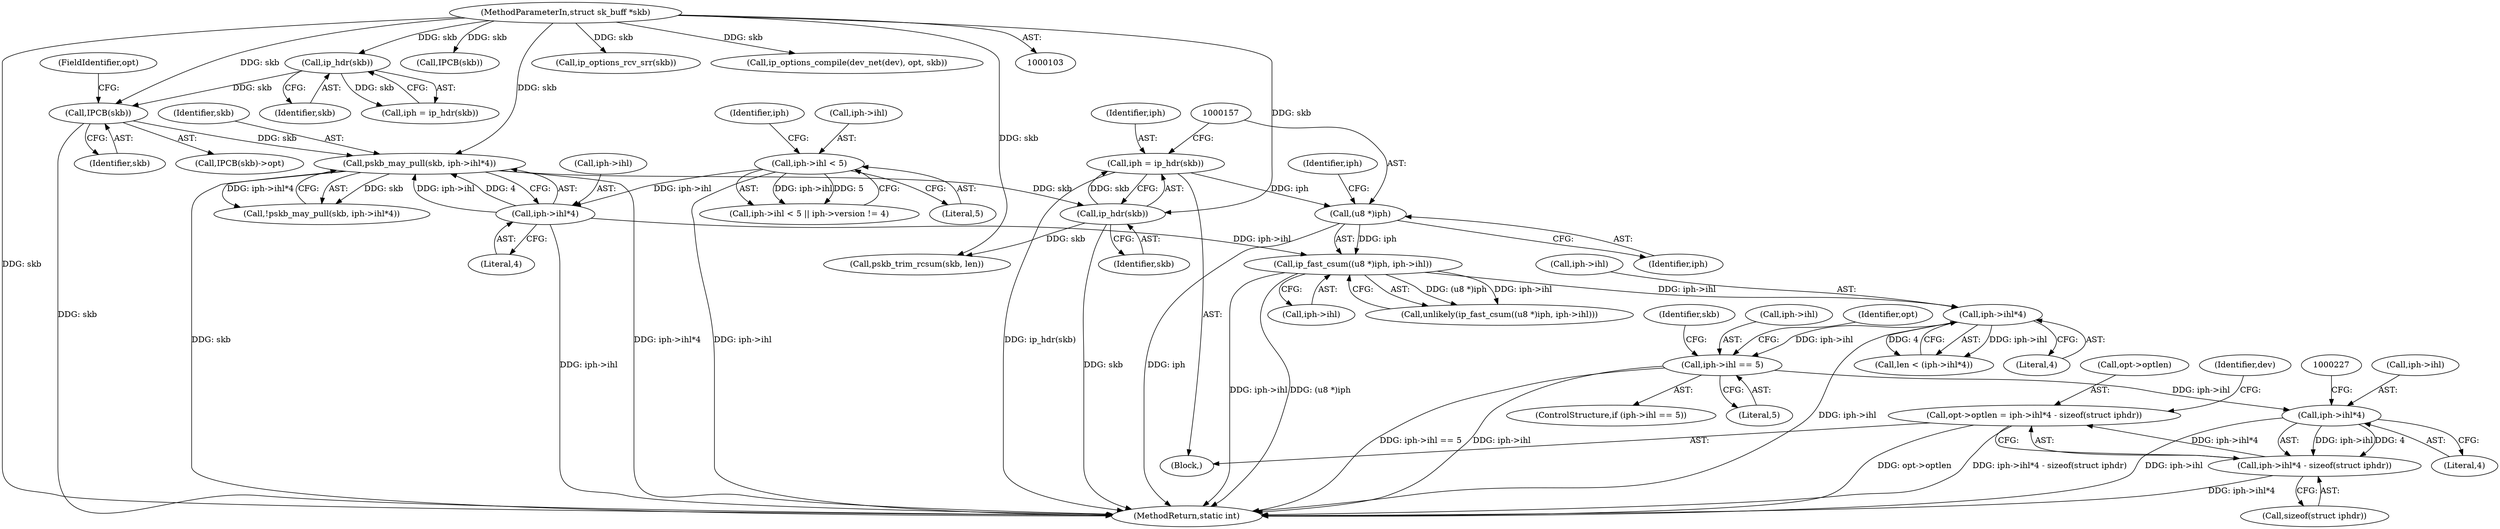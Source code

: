 digraph "1_linux_f8e9881c2aef1e982e5abc25c046820cd0b7cf64@API" {
"1000216" [label="(Call,opt->optlen = iph->ihl*4 - sizeof(struct iphdr))"];
"1000220" [label="(Call,iph->ihl*4 - sizeof(struct iphdr))"];
"1000221" [label="(Call,iph->ihl*4)"];
"1000202" [label="(Call,iph->ihl == 5)"];
"1000185" [label="(Call,iph->ihl*4)"];
"1000155" [label="(Call,ip_fast_csum((u8 *)iph, iph->ihl))"];
"1000156" [label="(Call,(u8 *)iph)"];
"1000149" [label="(Call,iph = ip_hdr(skb))"];
"1000151" [label="(Call,ip_hdr(skb))"];
"1000141" [label="(Call,pskb_may_pull(skb, iph->ihl*4))"];
"1000123" [label="(Call,IPCB(skb))"];
"1000117" [label="(Call,ip_hdr(skb))"];
"1000104" [label="(MethodParameterIn,struct sk_buff *skb)"];
"1000143" [label="(Call,iph->ihl*4)"];
"1000128" [label="(Call,iph->ihl < 5)"];
"1000209" [label="(Call,IPCB(skb))"];
"1000143" [label="(Call,iph->ihl*4)"];
"1000124" [label="(Identifier,skb)"];
"1000192" [label="(Call,pskb_trim_rcsum(skb, len))"];
"1000226" [label="(Call,sizeof(struct iphdr))"];
"1000156" [label="(Call,(u8 *)iph)"];
"1000254" [label="(Call,ip_options_rcv_srr(skb))"];
"1000128" [label="(Call,iph->ihl < 5)"];
"1000220" [label="(Call,iph->ihl*4 - sizeof(struct iphdr))"];
"1000150" [label="(Identifier,iph)"];
"1000141" [label="(Call,pskb_may_pull(skb, iph->ihl*4))"];
"1000218" [label="(Identifier,opt)"];
"1000186" [label="(Call,iph->ihl)"];
"1000118" [label="(Identifier,skb)"];
"1000210" [label="(Identifier,skb)"];
"1000123" [label="(Call,IPCB(skb))"];
"1000203" [label="(Call,iph->ihl)"];
"1000155" [label="(Call,ip_fast_csum((u8 *)iph, iph->ihl))"];
"1000152" [label="(Identifier,skb)"];
"1000125" [label="(FieldIdentifier,opt)"];
"1000115" [label="(Call,iph = ip_hdr(skb))"];
"1000159" [label="(Call,iph->ihl)"];
"1000140" [label="(Call,!pskb_may_pull(skb, iph->ihl*4))"];
"1000142" [label="(Identifier,skb)"];
"1000105" [label="(Block,)"];
"1000129" [label="(Call,iph->ihl)"];
"1000217" [label="(Call,opt->optlen)"];
"1000183" [label="(Call,len < (iph->ihl*4))"];
"1000127" [label="(Call,iph->ihl < 5 || iph->version != 4)"];
"1000144" [label="(Call,iph->ihl)"];
"1000229" [label="(Call,ip_options_compile(dev_net(dev), opt, skb))"];
"1000201" [label="(ControlStructure,if (iph->ihl == 5))"];
"1000117" [label="(Call,ip_hdr(skb))"];
"1000189" [label="(Literal,4)"];
"1000135" [label="(Identifier,iph)"];
"1000231" [label="(Identifier,dev)"];
"1000221" [label="(Call,iph->ihl*4)"];
"1000206" [label="(Literal,5)"];
"1000158" [label="(Identifier,iph)"];
"1000149" [label="(Call,iph = ip_hdr(skb))"];
"1000132" [label="(Literal,5)"];
"1000268" [label="(MethodReturn,static int)"];
"1000154" [label="(Call,unlikely(ip_fast_csum((u8 *)iph, iph->ihl)))"];
"1000122" [label="(Call,IPCB(skb)->opt)"];
"1000225" [label="(Literal,4)"];
"1000216" [label="(Call,opt->optlen = iph->ihl*4 - sizeof(struct iphdr))"];
"1000160" [label="(Identifier,iph)"];
"1000147" [label="(Literal,4)"];
"1000202" [label="(Call,iph->ihl == 5)"];
"1000222" [label="(Call,iph->ihl)"];
"1000104" [label="(MethodParameterIn,struct sk_buff *skb)"];
"1000185" [label="(Call,iph->ihl*4)"];
"1000151" [label="(Call,ip_hdr(skb))"];
"1000216" -> "1000105"  [label="AST: "];
"1000216" -> "1000220"  [label="CFG: "];
"1000217" -> "1000216"  [label="AST: "];
"1000220" -> "1000216"  [label="AST: "];
"1000231" -> "1000216"  [label="CFG: "];
"1000216" -> "1000268"  [label="DDG: opt->optlen"];
"1000216" -> "1000268"  [label="DDG: iph->ihl*4 - sizeof(struct iphdr)"];
"1000220" -> "1000216"  [label="DDG: iph->ihl*4"];
"1000220" -> "1000226"  [label="CFG: "];
"1000221" -> "1000220"  [label="AST: "];
"1000226" -> "1000220"  [label="AST: "];
"1000220" -> "1000268"  [label="DDG: iph->ihl*4"];
"1000221" -> "1000220"  [label="DDG: iph->ihl"];
"1000221" -> "1000220"  [label="DDG: 4"];
"1000221" -> "1000225"  [label="CFG: "];
"1000222" -> "1000221"  [label="AST: "];
"1000225" -> "1000221"  [label="AST: "];
"1000227" -> "1000221"  [label="CFG: "];
"1000221" -> "1000268"  [label="DDG: iph->ihl"];
"1000202" -> "1000221"  [label="DDG: iph->ihl"];
"1000202" -> "1000201"  [label="AST: "];
"1000202" -> "1000206"  [label="CFG: "];
"1000203" -> "1000202"  [label="AST: "];
"1000206" -> "1000202"  [label="AST: "];
"1000210" -> "1000202"  [label="CFG: "];
"1000218" -> "1000202"  [label="CFG: "];
"1000202" -> "1000268"  [label="DDG: iph->ihl"];
"1000202" -> "1000268"  [label="DDG: iph->ihl == 5"];
"1000185" -> "1000202"  [label="DDG: iph->ihl"];
"1000185" -> "1000183"  [label="AST: "];
"1000185" -> "1000189"  [label="CFG: "];
"1000186" -> "1000185"  [label="AST: "];
"1000189" -> "1000185"  [label="AST: "];
"1000183" -> "1000185"  [label="CFG: "];
"1000185" -> "1000268"  [label="DDG: iph->ihl"];
"1000185" -> "1000183"  [label="DDG: iph->ihl"];
"1000185" -> "1000183"  [label="DDG: 4"];
"1000155" -> "1000185"  [label="DDG: iph->ihl"];
"1000155" -> "1000154"  [label="AST: "];
"1000155" -> "1000159"  [label="CFG: "];
"1000156" -> "1000155"  [label="AST: "];
"1000159" -> "1000155"  [label="AST: "];
"1000154" -> "1000155"  [label="CFG: "];
"1000155" -> "1000268"  [label="DDG: iph->ihl"];
"1000155" -> "1000268"  [label="DDG: (u8 *)iph"];
"1000155" -> "1000154"  [label="DDG: (u8 *)iph"];
"1000155" -> "1000154"  [label="DDG: iph->ihl"];
"1000156" -> "1000155"  [label="DDG: iph"];
"1000143" -> "1000155"  [label="DDG: iph->ihl"];
"1000156" -> "1000158"  [label="CFG: "];
"1000157" -> "1000156"  [label="AST: "];
"1000158" -> "1000156"  [label="AST: "];
"1000160" -> "1000156"  [label="CFG: "];
"1000156" -> "1000268"  [label="DDG: iph"];
"1000149" -> "1000156"  [label="DDG: iph"];
"1000149" -> "1000105"  [label="AST: "];
"1000149" -> "1000151"  [label="CFG: "];
"1000150" -> "1000149"  [label="AST: "];
"1000151" -> "1000149"  [label="AST: "];
"1000157" -> "1000149"  [label="CFG: "];
"1000149" -> "1000268"  [label="DDG: ip_hdr(skb)"];
"1000151" -> "1000149"  [label="DDG: skb"];
"1000151" -> "1000152"  [label="CFG: "];
"1000152" -> "1000151"  [label="AST: "];
"1000151" -> "1000268"  [label="DDG: skb"];
"1000141" -> "1000151"  [label="DDG: skb"];
"1000104" -> "1000151"  [label="DDG: skb"];
"1000151" -> "1000192"  [label="DDG: skb"];
"1000141" -> "1000140"  [label="AST: "];
"1000141" -> "1000143"  [label="CFG: "];
"1000142" -> "1000141"  [label="AST: "];
"1000143" -> "1000141"  [label="AST: "];
"1000140" -> "1000141"  [label="CFG: "];
"1000141" -> "1000268"  [label="DDG: skb"];
"1000141" -> "1000268"  [label="DDG: iph->ihl*4"];
"1000141" -> "1000140"  [label="DDG: skb"];
"1000141" -> "1000140"  [label="DDG: iph->ihl*4"];
"1000123" -> "1000141"  [label="DDG: skb"];
"1000104" -> "1000141"  [label="DDG: skb"];
"1000143" -> "1000141"  [label="DDG: iph->ihl"];
"1000143" -> "1000141"  [label="DDG: 4"];
"1000123" -> "1000122"  [label="AST: "];
"1000123" -> "1000124"  [label="CFG: "];
"1000124" -> "1000123"  [label="AST: "];
"1000125" -> "1000123"  [label="CFG: "];
"1000123" -> "1000268"  [label="DDG: skb"];
"1000117" -> "1000123"  [label="DDG: skb"];
"1000104" -> "1000123"  [label="DDG: skb"];
"1000117" -> "1000115"  [label="AST: "];
"1000117" -> "1000118"  [label="CFG: "];
"1000118" -> "1000117"  [label="AST: "];
"1000115" -> "1000117"  [label="CFG: "];
"1000117" -> "1000115"  [label="DDG: skb"];
"1000104" -> "1000117"  [label="DDG: skb"];
"1000104" -> "1000103"  [label="AST: "];
"1000104" -> "1000268"  [label="DDG: skb"];
"1000104" -> "1000192"  [label="DDG: skb"];
"1000104" -> "1000209"  [label="DDG: skb"];
"1000104" -> "1000229"  [label="DDG: skb"];
"1000104" -> "1000254"  [label="DDG: skb"];
"1000143" -> "1000147"  [label="CFG: "];
"1000144" -> "1000143"  [label="AST: "];
"1000147" -> "1000143"  [label="AST: "];
"1000143" -> "1000268"  [label="DDG: iph->ihl"];
"1000128" -> "1000143"  [label="DDG: iph->ihl"];
"1000128" -> "1000127"  [label="AST: "];
"1000128" -> "1000132"  [label="CFG: "];
"1000129" -> "1000128"  [label="AST: "];
"1000132" -> "1000128"  [label="AST: "];
"1000135" -> "1000128"  [label="CFG: "];
"1000127" -> "1000128"  [label="CFG: "];
"1000128" -> "1000268"  [label="DDG: iph->ihl"];
"1000128" -> "1000127"  [label="DDG: iph->ihl"];
"1000128" -> "1000127"  [label="DDG: 5"];
}
